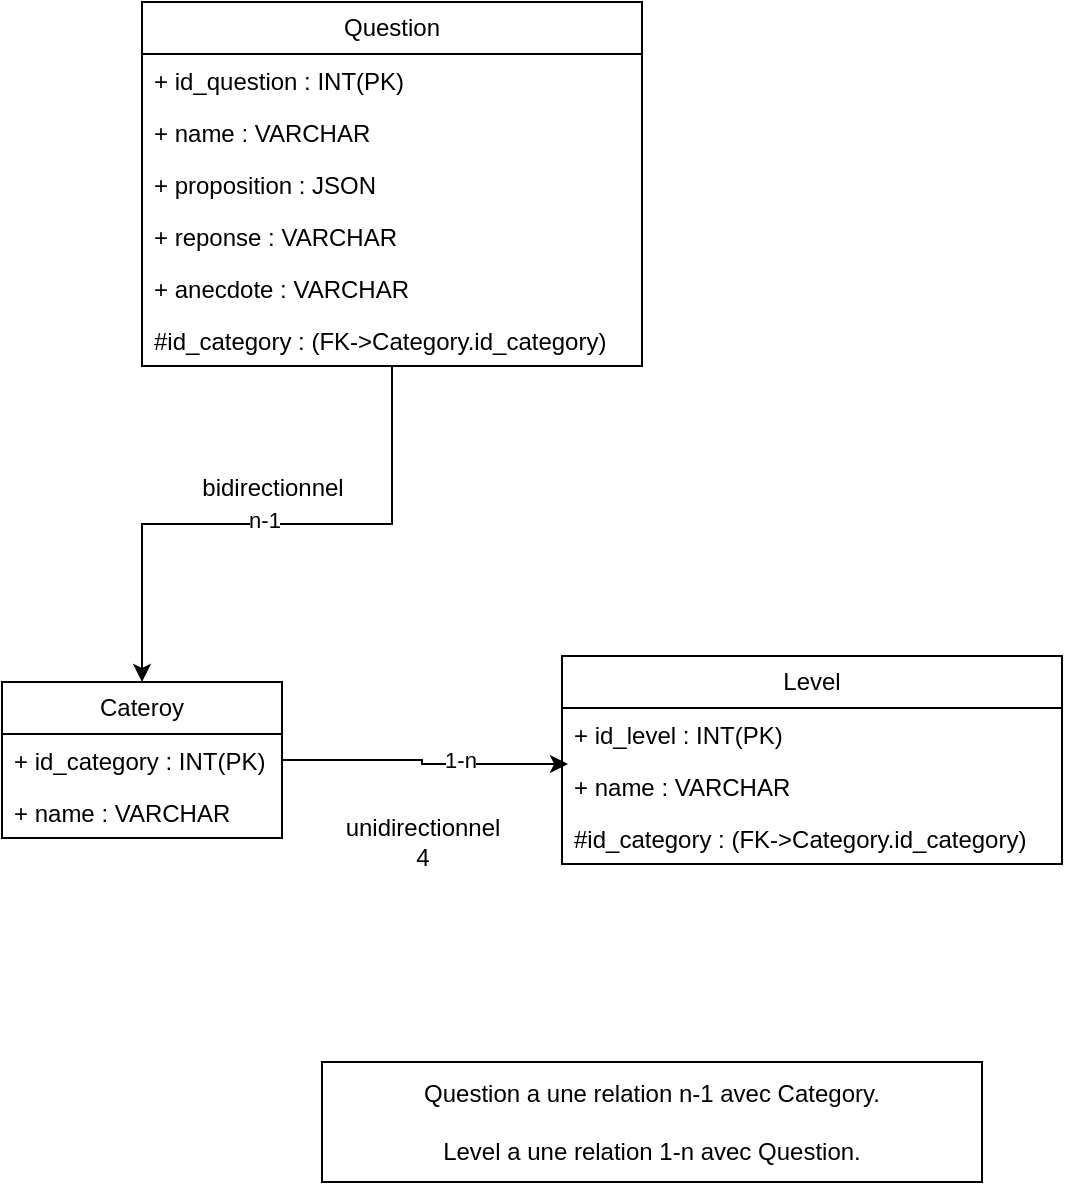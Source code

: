 <mxfile version="26.0.15">
  <diagram name="Page-1" id="BJOMnbWdVvbvuwSHB4ft">
    <mxGraphModel dx="1674" dy="749" grid="1" gridSize="10" guides="1" tooltips="1" connect="1" arrows="1" fold="1" page="1" pageScale="1" pageWidth="827" pageHeight="1169" math="0" shadow="0">
      <root>
        <mxCell id="0" />
        <mxCell id="1" parent="0" />
        <mxCell id="_Tn0ZQFLe_sfuL1e2KXQ-16" value="Cateroy" style="swimlane;fontStyle=0;childLayout=stackLayout;horizontal=1;startSize=26;fillColor=none;horizontalStack=0;resizeParent=1;resizeParentMax=0;resizeLast=0;collapsible=1;marginBottom=0;whiteSpace=wrap;html=1;" parent="1" vertex="1">
          <mxGeometry x="190" y="530" width="140" height="78" as="geometry" />
        </mxCell>
        <mxCell id="_Tn0ZQFLe_sfuL1e2KXQ-17" value="+ id_category : INT(PK)" style="text;strokeColor=none;fillColor=none;align=left;verticalAlign=top;spacingLeft=4;spacingRight=4;overflow=hidden;rotatable=0;points=[[0,0.5],[1,0.5]];portConstraint=eastwest;whiteSpace=wrap;html=1;" parent="_Tn0ZQFLe_sfuL1e2KXQ-16" vertex="1">
          <mxGeometry y="26" width="140" height="26" as="geometry" />
        </mxCell>
        <mxCell id="_Tn0ZQFLe_sfuL1e2KXQ-18" value="+ name : VARCHAR" style="text;strokeColor=none;fillColor=none;align=left;verticalAlign=top;spacingLeft=4;spacingRight=4;overflow=hidden;rotatable=0;points=[[0,0.5],[1,0.5]];portConstraint=eastwest;whiteSpace=wrap;html=1;" parent="_Tn0ZQFLe_sfuL1e2KXQ-16" vertex="1">
          <mxGeometry y="52" width="140" height="26" as="geometry" />
        </mxCell>
        <mxCell id="_Tn0ZQFLe_sfuL1e2KXQ-20" value="Level" style="swimlane;fontStyle=0;childLayout=stackLayout;horizontal=1;startSize=26;fillColor=none;horizontalStack=0;resizeParent=1;resizeParentMax=0;resizeLast=0;collapsible=1;marginBottom=0;whiteSpace=wrap;html=1;" parent="1" vertex="1">
          <mxGeometry x="470" y="517" width="250" height="104" as="geometry" />
        </mxCell>
        <mxCell id="_Tn0ZQFLe_sfuL1e2KXQ-21" value="+ id_level : INT(PK)" style="text;strokeColor=none;fillColor=none;align=left;verticalAlign=top;spacingLeft=4;spacingRight=4;overflow=hidden;rotatable=0;points=[[0,0.5],[1,0.5]];portConstraint=eastwest;whiteSpace=wrap;html=1;" parent="_Tn0ZQFLe_sfuL1e2KXQ-20" vertex="1">
          <mxGeometry y="26" width="250" height="26" as="geometry" />
        </mxCell>
        <mxCell id="_Tn0ZQFLe_sfuL1e2KXQ-22" value="+ name : VARCHAR" style="text;strokeColor=none;fillColor=none;align=left;verticalAlign=top;spacingLeft=4;spacingRight=4;overflow=hidden;rotatable=0;points=[[0,0.5],[1,0.5]];portConstraint=eastwest;whiteSpace=wrap;html=1;" parent="_Tn0ZQFLe_sfuL1e2KXQ-20" vertex="1">
          <mxGeometry y="52" width="250" height="26" as="geometry" />
        </mxCell>
        <mxCell id="_Tn0ZQFLe_sfuL1e2KXQ-23" value="#id_category : (FK-&amp;gt;Category.id_category)" style="text;strokeColor=none;fillColor=none;align=left;verticalAlign=top;spacingLeft=4;spacingRight=4;overflow=hidden;rotatable=0;points=[[0,0.5],[1,0.5]];portConstraint=eastwest;whiteSpace=wrap;html=1;" parent="_Tn0ZQFLe_sfuL1e2KXQ-20" vertex="1">
          <mxGeometry y="78" width="250" height="26" as="geometry" />
        </mxCell>
        <mxCell id="fl6Sre16O79JsTlQB5W1-4" style="edgeStyle=orthogonalEdgeStyle;rounded=0;orthogonalLoop=1;jettySize=auto;html=1;" edge="1" parent="1" source="_Tn0ZQFLe_sfuL1e2KXQ-24" target="_Tn0ZQFLe_sfuL1e2KXQ-16">
          <mxGeometry relative="1" as="geometry" />
        </mxCell>
        <mxCell id="fl6Sre16O79JsTlQB5W1-5" value="n-1" style="edgeLabel;html=1;align=center;verticalAlign=middle;resizable=0;points=[];" vertex="1" connectable="0" parent="fl6Sre16O79JsTlQB5W1-4">
          <mxGeometry x="0.011" y="-2" relative="1" as="geometry">
            <mxPoint as="offset" />
          </mxGeometry>
        </mxCell>
        <mxCell id="_Tn0ZQFLe_sfuL1e2KXQ-24" value="Question" style="swimlane;fontStyle=0;childLayout=stackLayout;horizontal=1;startSize=26;fillColor=none;horizontalStack=0;resizeParent=1;resizeParentMax=0;resizeLast=0;collapsible=1;marginBottom=0;whiteSpace=wrap;html=1;" parent="1" vertex="1">
          <mxGeometry x="260" y="190" width="250" height="182" as="geometry" />
        </mxCell>
        <mxCell id="_Tn0ZQFLe_sfuL1e2KXQ-25" value="+ id_question : INT(PK)" style="text;strokeColor=none;fillColor=none;align=left;verticalAlign=top;spacingLeft=4;spacingRight=4;overflow=hidden;rotatable=0;points=[[0,0.5],[1,0.5]];portConstraint=eastwest;whiteSpace=wrap;html=1;" parent="_Tn0ZQFLe_sfuL1e2KXQ-24" vertex="1">
          <mxGeometry y="26" width="250" height="26" as="geometry" />
        </mxCell>
        <mxCell id="_Tn0ZQFLe_sfuL1e2KXQ-26" value="+ name : VARCHAR" style="text;strokeColor=none;fillColor=none;align=left;verticalAlign=top;spacingLeft=4;spacingRight=4;overflow=hidden;rotatable=0;points=[[0,0.5],[1,0.5]];portConstraint=eastwest;whiteSpace=wrap;html=1;" parent="_Tn0ZQFLe_sfuL1e2KXQ-24" vertex="1">
          <mxGeometry y="52" width="250" height="26" as="geometry" />
        </mxCell>
        <mxCell id="_Tn0ZQFLe_sfuL1e2KXQ-28" value="+ proposition : JSON" style="text;strokeColor=none;fillColor=none;align=left;verticalAlign=top;spacingLeft=4;spacingRight=4;overflow=hidden;rotatable=0;points=[[0,0.5],[1,0.5]];portConstraint=eastwest;whiteSpace=wrap;html=1;" parent="_Tn0ZQFLe_sfuL1e2KXQ-24" vertex="1">
          <mxGeometry y="78" width="250" height="26" as="geometry" />
        </mxCell>
        <mxCell id="_Tn0ZQFLe_sfuL1e2KXQ-30" value="+ reponse : VARCHAR" style="text;strokeColor=none;fillColor=none;align=left;verticalAlign=top;spacingLeft=4;spacingRight=4;overflow=hidden;rotatable=0;points=[[0,0.5],[1,0.5]];portConstraint=eastwest;whiteSpace=wrap;html=1;" parent="_Tn0ZQFLe_sfuL1e2KXQ-24" vertex="1">
          <mxGeometry y="104" width="250" height="26" as="geometry" />
        </mxCell>
        <mxCell id="_Tn0ZQFLe_sfuL1e2KXQ-29" value="+ anecdote : VARCHAR" style="text;strokeColor=none;fillColor=none;align=left;verticalAlign=top;spacingLeft=4;spacingRight=4;overflow=hidden;rotatable=0;points=[[0,0.5],[1,0.5]];portConstraint=eastwest;whiteSpace=wrap;html=1;" parent="_Tn0ZQFLe_sfuL1e2KXQ-24" vertex="1">
          <mxGeometry y="130" width="250" height="26" as="geometry" />
        </mxCell>
        <mxCell id="_Tn0ZQFLe_sfuL1e2KXQ-27" value="#id_category : (FK-&amp;gt;Category.id_category)" style="text;strokeColor=none;fillColor=none;align=left;verticalAlign=top;spacingLeft=4;spacingRight=4;overflow=hidden;rotatable=0;points=[[0,0.5],[1,0.5]];portConstraint=eastwest;whiteSpace=wrap;html=1;" parent="_Tn0ZQFLe_sfuL1e2KXQ-24" vertex="1">
          <mxGeometry y="156" width="250" height="26" as="geometry" />
        </mxCell>
        <mxCell id="_Tn0ZQFLe_sfuL1e2KXQ-35" style="edgeStyle=orthogonalEdgeStyle;rounded=0;orthogonalLoop=1;jettySize=auto;html=1;entryX=0.012;entryY=0.077;entryDx=0;entryDy=0;entryPerimeter=0;" parent="1" source="_Tn0ZQFLe_sfuL1e2KXQ-16" target="_Tn0ZQFLe_sfuL1e2KXQ-22" edge="1">
          <mxGeometry relative="1" as="geometry" />
        </mxCell>
        <mxCell id="fl6Sre16O79JsTlQB5W1-6" value="1-n" style="edgeLabel;html=1;align=center;verticalAlign=middle;resizable=0;points=[];" vertex="1" connectable="0" parent="_Tn0ZQFLe_sfuL1e2KXQ-35">
          <mxGeometry x="0.255" y="2" relative="1" as="geometry">
            <mxPoint as="offset" />
          </mxGeometry>
        </mxCell>
        <mxCell id="fl6Sre16O79JsTlQB5W1-1" value="&lt;div&gt;Question a une relation n-1 avec Category.&lt;/div&gt;&lt;div&gt;&lt;br&gt;&lt;/div&gt;&lt;div&gt;Level a une relation 1-n avec Question.&lt;/div&gt;" style="rounded=0;whiteSpace=wrap;html=1;" vertex="1" parent="1">
          <mxGeometry x="350" y="720" width="330" height="60" as="geometry" />
        </mxCell>
        <mxCell id="fl6Sre16O79JsTlQB5W1-9" value="bidirectionnel&lt;div&gt;&lt;br&gt;&lt;/div&gt;" style="text;html=1;align=center;verticalAlign=middle;resizable=0;points=[];autosize=1;strokeColor=none;fillColor=none;" vertex="1" parent="1">
          <mxGeometry x="280" y="420" width="90" height="40" as="geometry" />
        </mxCell>
        <mxCell id="fl6Sre16O79JsTlQB5W1-10" value="unidirectionnel&lt;div&gt;4&lt;/div&gt;" style="text;html=1;align=center;verticalAlign=middle;resizable=0;points=[];autosize=1;strokeColor=none;fillColor=none;" vertex="1" parent="1">
          <mxGeometry x="350" y="590" width="100" height="40" as="geometry" />
        </mxCell>
      </root>
    </mxGraphModel>
  </diagram>
</mxfile>
